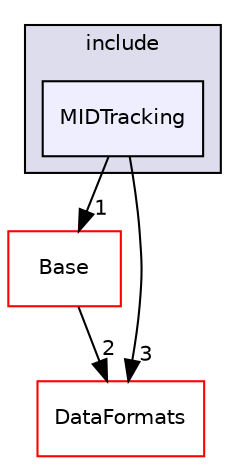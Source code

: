 digraph "/home/travis/build/AliceO2Group/AliceO2/Detectors/MUON/MID/Tracking/include/MIDTracking" {
  bgcolor=transparent;
  compound=true
  node [ fontsize="10", fontname="Helvetica"];
  edge [ labelfontsize="10", labelfontname="Helvetica"];
  subgraph clusterdir_18cf3fa9b8986f52d2a3bcd7e098843d {
    graph [ bgcolor="#ddddee", pencolor="black", label="include" fontname="Helvetica", fontsize="10", URL="dir_18cf3fa9b8986f52d2a3bcd7e098843d.html"]
  dir_bc9031612aff2f90b1352b2b00e55f09 [shape=box, label="MIDTracking", style="filled", fillcolor="#eeeeff", pencolor="black", URL="dir_bc9031612aff2f90b1352b2b00e55f09.html"];
  }
  dir_b5547b1068d53f0f904ee5a2a84992af [shape=box label="Base" color="red" URL="dir_b5547b1068d53f0f904ee5a2a84992af.html"];
  dir_2171f7ec022c5423887b07c69b2f5b48 [shape=box label="DataFormats" color="red" URL="dir_2171f7ec022c5423887b07c69b2f5b48.html"];
  dir_b5547b1068d53f0f904ee5a2a84992af->dir_2171f7ec022c5423887b07c69b2f5b48 [headlabel="2", labeldistance=1.5 headhref="dir_000124_000056.html"];
  dir_bc9031612aff2f90b1352b2b00e55f09->dir_b5547b1068d53f0f904ee5a2a84992af [headlabel="1", labeldistance=1.5 headhref="dir_000286_000124.html"];
  dir_bc9031612aff2f90b1352b2b00e55f09->dir_2171f7ec022c5423887b07c69b2f5b48 [headlabel="3", labeldistance=1.5 headhref="dir_000286_000056.html"];
}
